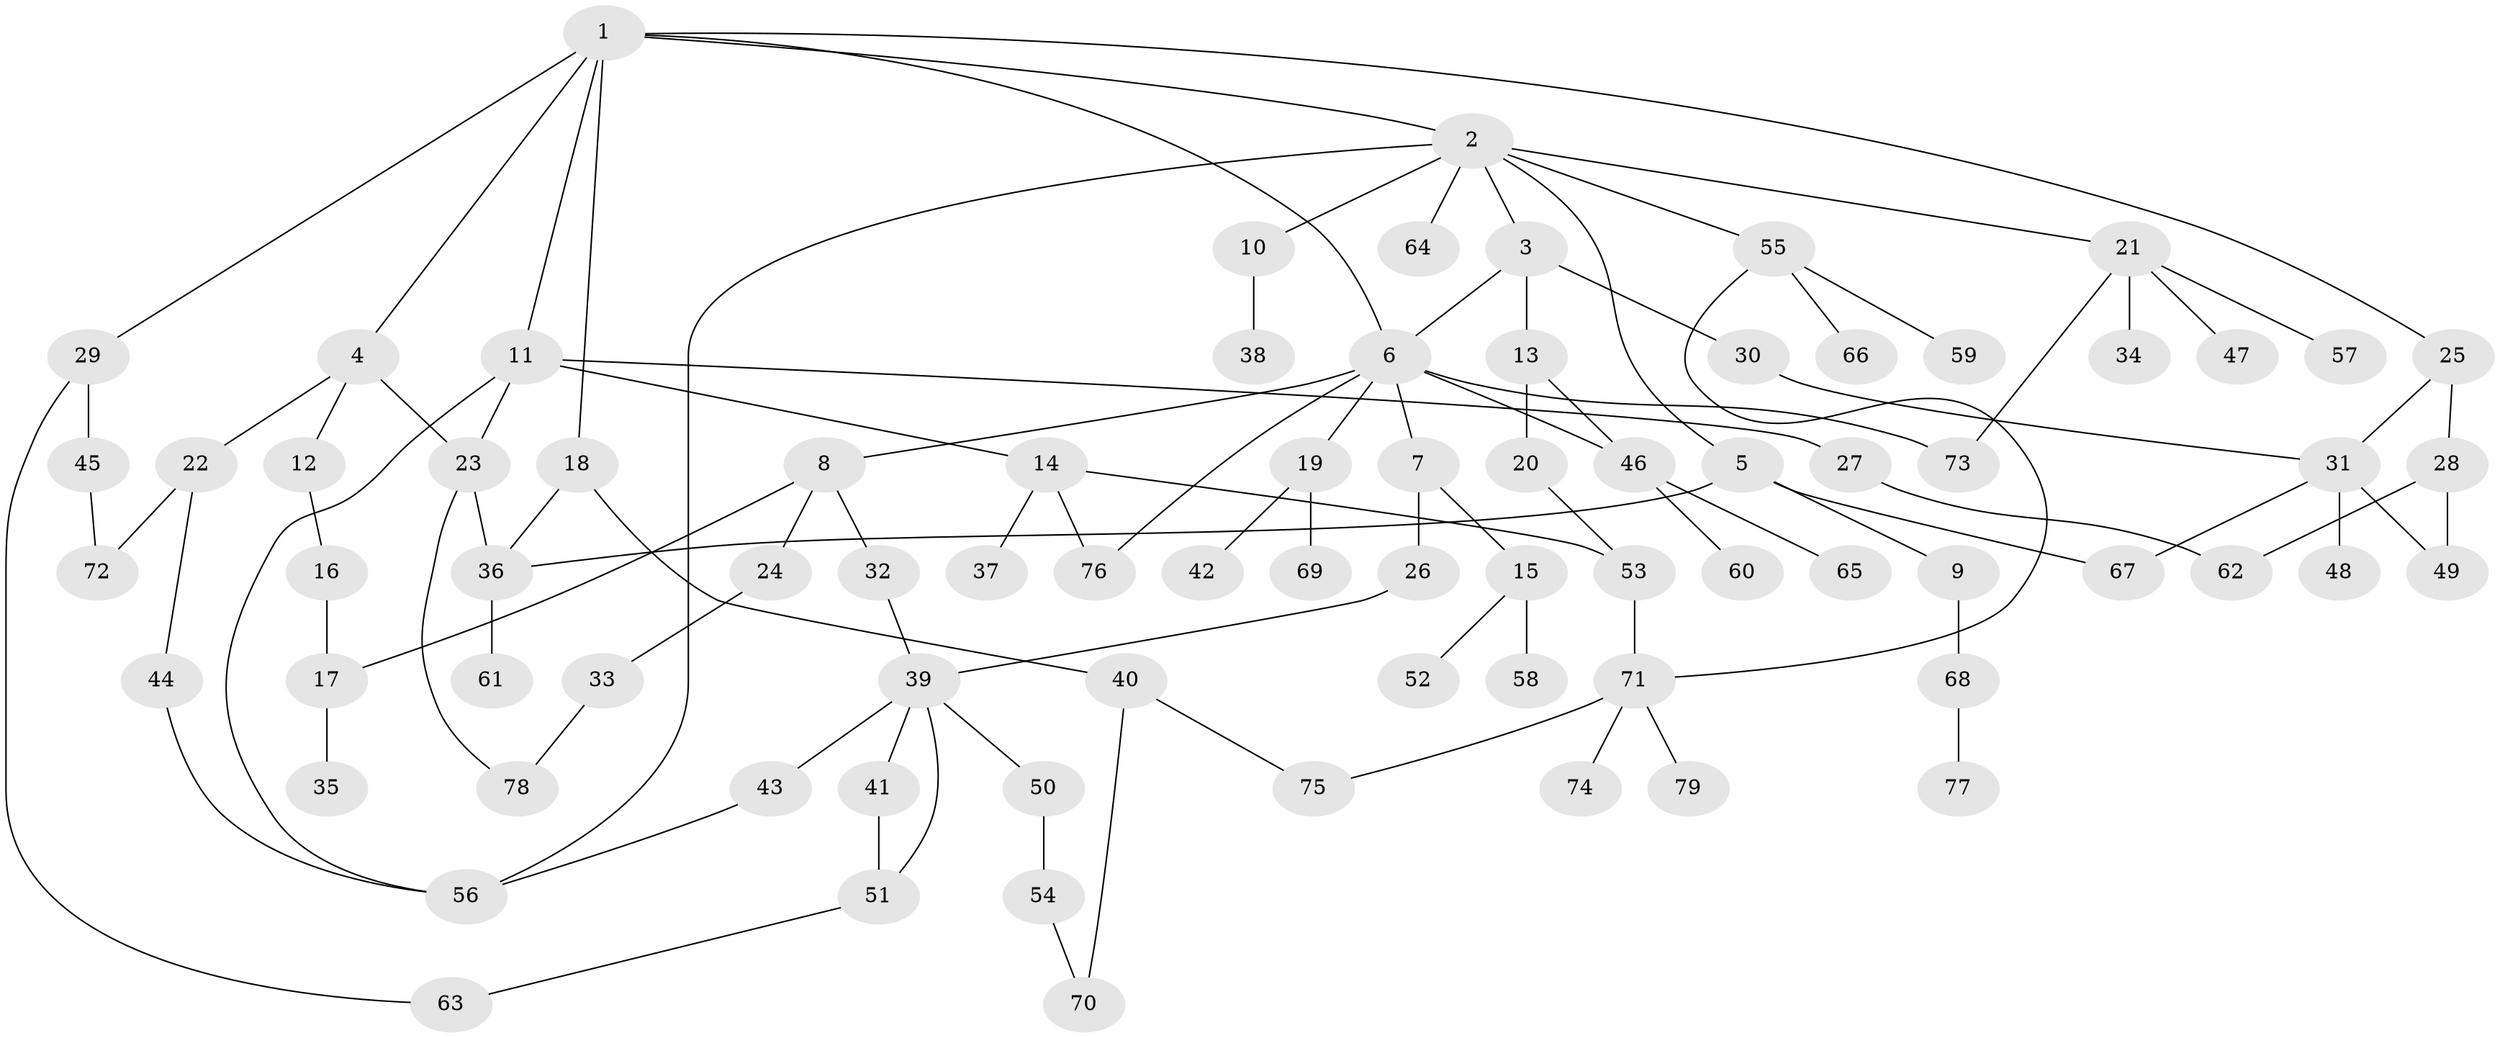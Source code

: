// coarse degree distribution, {8: 0.0196078431372549, 10: 0.0392156862745098, 4: 0.0784313725490196, 3: 0.21568627450980393, 1: 0.23529411764705882, 7: 0.0196078431372549, 2: 0.3333333333333333, 5: 0.0392156862745098, 6: 0.0196078431372549}
// Generated by graph-tools (version 1.1) at 2025/41/03/06/25 10:41:29]
// undirected, 79 vertices, 102 edges
graph export_dot {
graph [start="1"]
  node [color=gray90,style=filled];
  1;
  2;
  3;
  4;
  5;
  6;
  7;
  8;
  9;
  10;
  11;
  12;
  13;
  14;
  15;
  16;
  17;
  18;
  19;
  20;
  21;
  22;
  23;
  24;
  25;
  26;
  27;
  28;
  29;
  30;
  31;
  32;
  33;
  34;
  35;
  36;
  37;
  38;
  39;
  40;
  41;
  42;
  43;
  44;
  45;
  46;
  47;
  48;
  49;
  50;
  51;
  52;
  53;
  54;
  55;
  56;
  57;
  58;
  59;
  60;
  61;
  62;
  63;
  64;
  65;
  66;
  67;
  68;
  69;
  70;
  71;
  72;
  73;
  74;
  75;
  76;
  77;
  78;
  79;
  1 -- 2;
  1 -- 4;
  1 -- 11;
  1 -- 18;
  1 -- 25;
  1 -- 29;
  1 -- 6;
  2 -- 3;
  2 -- 5;
  2 -- 10;
  2 -- 21;
  2 -- 55;
  2 -- 64;
  2 -- 56;
  3 -- 6;
  3 -- 13;
  3 -- 30;
  4 -- 12;
  4 -- 22;
  4 -- 23;
  5 -- 9;
  5 -- 36;
  5 -- 67;
  6 -- 7;
  6 -- 8;
  6 -- 19;
  6 -- 46;
  6 -- 73;
  6 -- 76;
  7 -- 15;
  7 -- 26;
  8 -- 24;
  8 -- 32;
  8 -- 17;
  9 -- 68;
  10 -- 38;
  11 -- 14;
  11 -- 27;
  11 -- 56;
  11 -- 23;
  12 -- 16;
  13 -- 20;
  13 -- 46;
  14 -- 37;
  14 -- 76;
  14 -- 53;
  15 -- 52;
  15 -- 58;
  16 -- 17;
  17 -- 35;
  18 -- 40;
  18 -- 36;
  19 -- 42;
  19 -- 69;
  20 -- 53;
  21 -- 34;
  21 -- 47;
  21 -- 57;
  21 -- 73;
  22 -- 44;
  22 -- 72;
  23 -- 78;
  23 -- 36;
  24 -- 33;
  25 -- 28;
  25 -- 31;
  26 -- 39;
  27 -- 62;
  28 -- 49;
  28 -- 62;
  29 -- 45;
  29 -- 63;
  30 -- 31;
  31 -- 48;
  31 -- 67;
  31 -- 49;
  32 -- 39;
  33 -- 78;
  36 -- 61;
  39 -- 41;
  39 -- 43;
  39 -- 50;
  39 -- 51;
  40 -- 75;
  40 -- 70;
  41 -- 51;
  43 -- 56;
  44 -- 56;
  45 -- 72;
  46 -- 60;
  46 -- 65;
  50 -- 54;
  51 -- 63;
  53 -- 71;
  54 -- 70;
  55 -- 59;
  55 -- 66;
  55 -- 71;
  68 -- 77;
  71 -- 74;
  71 -- 79;
  71 -- 75;
}
